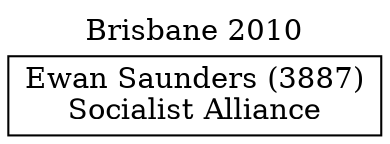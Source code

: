 // House preference flow
digraph "Ewan Saunders (3887)_Brisbane_2010" {
	graph [label="Brisbane 2010" labelloc=t mclimit=10]
	node [shape=box]
	"Ewan Saunders (3887)" [label="Ewan Saunders (3887)
Socialist Alliance"]
}

